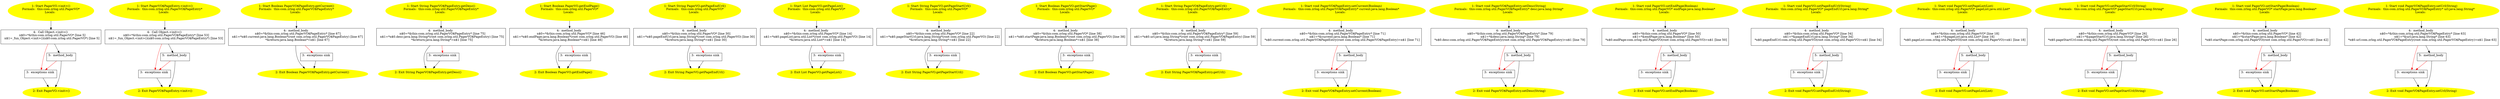 /* @generated */
digraph cfg {
"com.zrlog.util.PagerVO.<init>().a5c29f5c43faf87dc1283776d3204567_1" [label="1: Start PagerVO.<init>()\nFormals:  this:com.zrlog.util.PagerVO*\nLocals:  \n  " color=yellow style=filled]
	

	 "com.zrlog.util.PagerVO.<init>().a5c29f5c43faf87dc1283776d3204567_1" -> "com.zrlog.util.PagerVO.<init>().a5c29f5c43faf87dc1283776d3204567_4" ;
"com.zrlog.util.PagerVO.<init>().a5c29f5c43faf87dc1283776d3204567_2" [label="2: Exit PagerVO.<init>() \n  " color=yellow style=filled]
	

"com.zrlog.util.PagerVO.<init>().a5c29f5c43faf87dc1283776d3204567_3" [label="3:  exceptions sink \n  " shape="box"]
	

	 "com.zrlog.util.PagerVO.<init>().a5c29f5c43faf87dc1283776d3204567_3" -> "com.zrlog.util.PagerVO.<init>().a5c29f5c43faf87dc1283776d3204567_2" ;
"com.zrlog.util.PagerVO.<init>().a5c29f5c43faf87dc1283776d3204567_4" [label="4:  Call Object.<init>() \n   n$0=*&this:com.zrlog.util.PagerVO* [line 5]\n  n$1=_fun_Object.<init>()(n$0:com.zrlog.util.PagerVO*) [line 5]\n " shape="box"]
	

	 "com.zrlog.util.PagerVO.<init>().a5c29f5c43faf87dc1283776d3204567_4" -> "com.zrlog.util.PagerVO.<init>().a5c29f5c43faf87dc1283776d3204567_5" ;
	 "com.zrlog.util.PagerVO.<init>().a5c29f5c43faf87dc1283776d3204567_4" -> "com.zrlog.util.PagerVO.<init>().a5c29f5c43faf87dc1283776d3204567_3" [color="red" ];
"com.zrlog.util.PagerVO.<init>().a5c29f5c43faf87dc1283776d3204567_5" [label="5:  method_body \n  " shape="box"]
	

	 "com.zrlog.util.PagerVO.<init>().a5c29f5c43faf87dc1283776d3204567_5" -> "com.zrlog.util.PagerVO.<init>().a5c29f5c43faf87dc1283776d3204567_2" ;
	 "com.zrlog.util.PagerVO.<init>().a5c29f5c43faf87dc1283776d3204567_5" -> "com.zrlog.util.PagerVO.<init>().a5c29f5c43faf87dc1283776d3204567_3" [color="red" ];
"com.zrlog.util.PagerVO$PageEntry.<init>().ac39d14a92d7ac3220e90eb571615c7a_1" [label="1: Start PagerVO$PageEntry.<init>()\nFormals:  this:com.zrlog.util.PagerVO$PageEntry*\nLocals:  \n  " color=yellow style=filled]
	

	 "com.zrlog.util.PagerVO$PageEntry.<init>().ac39d14a92d7ac3220e90eb571615c7a_1" -> "com.zrlog.util.PagerVO$PageEntry.<init>().ac39d14a92d7ac3220e90eb571615c7a_4" ;
"com.zrlog.util.PagerVO$PageEntry.<init>().ac39d14a92d7ac3220e90eb571615c7a_2" [label="2: Exit PagerVO$PageEntry.<init>() \n  " color=yellow style=filled]
	

"com.zrlog.util.PagerVO$PageEntry.<init>().ac39d14a92d7ac3220e90eb571615c7a_3" [label="3:  exceptions sink \n  " shape="box"]
	

	 "com.zrlog.util.PagerVO$PageEntry.<init>().ac39d14a92d7ac3220e90eb571615c7a_3" -> "com.zrlog.util.PagerVO$PageEntry.<init>().ac39d14a92d7ac3220e90eb571615c7a_2" ;
"com.zrlog.util.PagerVO$PageEntry.<init>().ac39d14a92d7ac3220e90eb571615c7a_4" [label="4:  Call Object.<init>() \n   n$0=*&this:com.zrlog.util.PagerVO$PageEntry* [line 53]\n  n$1=_fun_Object.<init>()(n$0:com.zrlog.util.PagerVO$PageEntry*) [line 53]\n " shape="box"]
	

	 "com.zrlog.util.PagerVO$PageEntry.<init>().ac39d14a92d7ac3220e90eb571615c7a_4" -> "com.zrlog.util.PagerVO$PageEntry.<init>().ac39d14a92d7ac3220e90eb571615c7a_5" ;
	 "com.zrlog.util.PagerVO$PageEntry.<init>().ac39d14a92d7ac3220e90eb571615c7a_4" -> "com.zrlog.util.PagerVO$PageEntry.<init>().ac39d14a92d7ac3220e90eb571615c7a_3" [color="red" ];
"com.zrlog.util.PagerVO$PageEntry.<init>().ac39d14a92d7ac3220e90eb571615c7a_5" [label="5:  method_body \n  " shape="box"]
	

	 "com.zrlog.util.PagerVO$PageEntry.<init>().ac39d14a92d7ac3220e90eb571615c7a_5" -> "com.zrlog.util.PagerVO$PageEntry.<init>().ac39d14a92d7ac3220e90eb571615c7a_2" ;
	 "com.zrlog.util.PagerVO$PageEntry.<init>().ac39d14a92d7ac3220e90eb571615c7a_5" -> "com.zrlog.util.PagerVO$PageEntry.<init>().ac39d14a92d7ac3220e90eb571615c7a_3" [color="red" ];
"com.zrlog.util.PagerVO$PageEntry.getCurrent():java.lang.Boolean.2b77e7b3e3fe88ad4a36a9076c296921_1" [label="1: Start Boolean PagerVO$PageEntry.getCurrent()\nFormals:  this:com.zrlog.util.PagerVO$PageEntry*\nLocals:  \n  " color=yellow style=filled]
	

	 "com.zrlog.util.PagerVO$PageEntry.getCurrent():java.lang.Boolean.2b77e7b3e3fe88ad4a36a9076c296921_1" -> "com.zrlog.util.PagerVO$PageEntry.getCurrent():java.lang.Boolean.2b77e7b3e3fe88ad4a36a9076c296921_4" ;
"com.zrlog.util.PagerVO$PageEntry.getCurrent():java.lang.Boolean.2b77e7b3e3fe88ad4a36a9076c296921_2" [label="2: Exit Boolean PagerVO$PageEntry.getCurrent() \n  " color=yellow style=filled]
	

"com.zrlog.util.PagerVO$PageEntry.getCurrent():java.lang.Boolean.2b77e7b3e3fe88ad4a36a9076c296921_3" [label="3:  exceptions sink \n  " shape="box"]
	

	 "com.zrlog.util.PagerVO$PageEntry.getCurrent():java.lang.Boolean.2b77e7b3e3fe88ad4a36a9076c296921_3" -> "com.zrlog.util.PagerVO$PageEntry.getCurrent():java.lang.Boolean.2b77e7b3e3fe88ad4a36a9076c296921_2" ;
"com.zrlog.util.PagerVO$PageEntry.getCurrent():java.lang.Boolean.2b77e7b3e3fe88ad4a36a9076c296921_4" [label="4:  method_body \n   n$0=*&this:com.zrlog.util.PagerVO$PageEntry* [line 67]\n  n$1=*n$0.current:java.lang.Boolean*(root com.zrlog.util.PagerVO$PageEntry) [line 67]\n  *&return:java.lang.Boolean*=n$1 [line 67]\n " shape="box"]
	

	 "com.zrlog.util.PagerVO$PageEntry.getCurrent():java.lang.Boolean.2b77e7b3e3fe88ad4a36a9076c296921_4" -> "com.zrlog.util.PagerVO$PageEntry.getCurrent():java.lang.Boolean.2b77e7b3e3fe88ad4a36a9076c296921_2" ;
	 "com.zrlog.util.PagerVO$PageEntry.getCurrent():java.lang.Boolean.2b77e7b3e3fe88ad4a36a9076c296921_4" -> "com.zrlog.util.PagerVO$PageEntry.getCurrent():java.lang.Boolean.2b77e7b3e3fe88ad4a36a9076c296921_3" [color="red" ];
"com.zrlog.util.PagerVO$PageEntry.getDesc():java.lang.String.558517bfb9726a93fbe35c1c4c51839c_1" [label="1: Start String PagerVO$PageEntry.getDesc()\nFormals:  this:com.zrlog.util.PagerVO$PageEntry*\nLocals:  \n  " color=yellow style=filled]
	

	 "com.zrlog.util.PagerVO$PageEntry.getDesc():java.lang.String.558517bfb9726a93fbe35c1c4c51839c_1" -> "com.zrlog.util.PagerVO$PageEntry.getDesc():java.lang.String.558517bfb9726a93fbe35c1c4c51839c_4" ;
"com.zrlog.util.PagerVO$PageEntry.getDesc():java.lang.String.558517bfb9726a93fbe35c1c4c51839c_2" [label="2: Exit String PagerVO$PageEntry.getDesc() \n  " color=yellow style=filled]
	

"com.zrlog.util.PagerVO$PageEntry.getDesc():java.lang.String.558517bfb9726a93fbe35c1c4c51839c_3" [label="3:  exceptions sink \n  " shape="box"]
	

	 "com.zrlog.util.PagerVO$PageEntry.getDesc():java.lang.String.558517bfb9726a93fbe35c1c4c51839c_3" -> "com.zrlog.util.PagerVO$PageEntry.getDesc():java.lang.String.558517bfb9726a93fbe35c1c4c51839c_2" ;
"com.zrlog.util.PagerVO$PageEntry.getDesc():java.lang.String.558517bfb9726a93fbe35c1c4c51839c_4" [label="4:  method_body \n   n$0=*&this:com.zrlog.util.PagerVO$PageEntry* [line 75]\n  n$1=*n$0.desc:java.lang.String*(root com.zrlog.util.PagerVO$PageEntry) [line 75]\n  *&return:java.lang.String*=n$1 [line 75]\n " shape="box"]
	

	 "com.zrlog.util.PagerVO$PageEntry.getDesc():java.lang.String.558517bfb9726a93fbe35c1c4c51839c_4" -> "com.zrlog.util.PagerVO$PageEntry.getDesc():java.lang.String.558517bfb9726a93fbe35c1c4c51839c_2" ;
	 "com.zrlog.util.PagerVO$PageEntry.getDesc():java.lang.String.558517bfb9726a93fbe35c1c4c51839c_4" -> "com.zrlog.util.PagerVO$PageEntry.getDesc():java.lang.String.558517bfb9726a93fbe35c1c4c51839c_3" [color="red" ];
"com.zrlog.util.PagerVO.getEndPage():java.lang.Boolean.4f6e233ae2c9183245e3da599d0ca87f_1" [label="1: Start Boolean PagerVO.getEndPage()\nFormals:  this:com.zrlog.util.PagerVO*\nLocals:  \n  " color=yellow style=filled]
	

	 "com.zrlog.util.PagerVO.getEndPage():java.lang.Boolean.4f6e233ae2c9183245e3da599d0ca87f_1" -> "com.zrlog.util.PagerVO.getEndPage():java.lang.Boolean.4f6e233ae2c9183245e3da599d0ca87f_4" ;
"com.zrlog.util.PagerVO.getEndPage():java.lang.Boolean.4f6e233ae2c9183245e3da599d0ca87f_2" [label="2: Exit Boolean PagerVO.getEndPage() \n  " color=yellow style=filled]
	

"com.zrlog.util.PagerVO.getEndPage():java.lang.Boolean.4f6e233ae2c9183245e3da599d0ca87f_3" [label="3:  exceptions sink \n  " shape="box"]
	

	 "com.zrlog.util.PagerVO.getEndPage():java.lang.Boolean.4f6e233ae2c9183245e3da599d0ca87f_3" -> "com.zrlog.util.PagerVO.getEndPage():java.lang.Boolean.4f6e233ae2c9183245e3da599d0ca87f_2" ;
"com.zrlog.util.PagerVO.getEndPage():java.lang.Boolean.4f6e233ae2c9183245e3da599d0ca87f_4" [label="4:  method_body \n   n$0=*&this:com.zrlog.util.PagerVO* [line 46]\n  n$1=*n$0.endPage:java.lang.Boolean*(root com.zrlog.util.PagerVO) [line 46]\n  *&return:java.lang.Boolean*=n$1 [line 46]\n " shape="box"]
	

	 "com.zrlog.util.PagerVO.getEndPage():java.lang.Boolean.4f6e233ae2c9183245e3da599d0ca87f_4" -> "com.zrlog.util.PagerVO.getEndPage():java.lang.Boolean.4f6e233ae2c9183245e3da599d0ca87f_2" ;
	 "com.zrlog.util.PagerVO.getEndPage():java.lang.Boolean.4f6e233ae2c9183245e3da599d0ca87f_4" -> "com.zrlog.util.PagerVO.getEndPage():java.lang.Boolean.4f6e233ae2c9183245e3da599d0ca87f_3" [color="red" ];
"com.zrlog.util.PagerVO.getPageEndUrl():java.lang.String.ffaa117483a6d17298a796936d46b8d8_1" [label="1: Start String PagerVO.getPageEndUrl()\nFormals:  this:com.zrlog.util.PagerVO*\nLocals:  \n  " color=yellow style=filled]
	

	 "com.zrlog.util.PagerVO.getPageEndUrl():java.lang.String.ffaa117483a6d17298a796936d46b8d8_1" -> "com.zrlog.util.PagerVO.getPageEndUrl():java.lang.String.ffaa117483a6d17298a796936d46b8d8_4" ;
"com.zrlog.util.PagerVO.getPageEndUrl():java.lang.String.ffaa117483a6d17298a796936d46b8d8_2" [label="2: Exit String PagerVO.getPageEndUrl() \n  " color=yellow style=filled]
	

"com.zrlog.util.PagerVO.getPageEndUrl():java.lang.String.ffaa117483a6d17298a796936d46b8d8_3" [label="3:  exceptions sink \n  " shape="box"]
	

	 "com.zrlog.util.PagerVO.getPageEndUrl():java.lang.String.ffaa117483a6d17298a796936d46b8d8_3" -> "com.zrlog.util.PagerVO.getPageEndUrl():java.lang.String.ffaa117483a6d17298a796936d46b8d8_2" ;
"com.zrlog.util.PagerVO.getPageEndUrl():java.lang.String.ffaa117483a6d17298a796936d46b8d8_4" [label="4:  method_body \n   n$0=*&this:com.zrlog.util.PagerVO* [line 30]\n  n$1=*n$0.pageEndUrl:java.lang.String*(root com.zrlog.util.PagerVO) [line 30]\n  *&return:java.lang.String*=n$1 [line 30]\n " shape="box"]
	

	 "com.zrlog.util.PagerVO.getPageEndUrl():java.lang.String.ffaa117483a6d17298a796936d46b8d8_4" -> "com.zrlog.util.PagerVO.getPageEndUrl():java.lang.String.ffaa117483a6d17298a796936d46b8d8_2" ;
	 "com.zrlog.util.PagerVO.getPageEndUrl():java.lang.String.ffaa117483a6d17298a796936d46b8d8_4" -> "com.zrlog.util.PagerVO.getPageEndUrl():java.lang.String.ffaa117483a6d17298a796936d46b8d8_3" [color="red" ];
"com.zrlog.util.PagerVO.getPageList():java.util.List.543656a41a7828474d39402a666d5d61_1" [label="1: Start List PagerVO.getPageList()\nFormals:  this:com.zrlog.util.PagerVO*\nLocals:  \n  " color=yellow style=filled]
	

	 "com.zrlog.util.PagerVO.getPageList():java.util.List.543656a41a7828474d39402a666d5d61_1" -> "com.zrlog.util.PagerVO.getPageList():java.util.List.543656a41a7828474d39402a666d5d61_4" ;
"com.zrlog.util.PagerVO.getPageList():java.util.List.543656a41a7828474d39402a666d5d61_2" [label="2: Exit List PagerVO.getPageList() \n  " color=yellow style=filled]
	

"com.zrlog.util.PagerVO.getPageList():java.util.List.543656a41a7828474d39402a666d5d61_3" [label="3:  exceptions sink \n  " shape="box"]
	

	 "com.zrlog.util.PagerVO.getPageList():java.util.List.543656a41a7828474d39402a666d5d61_3" -> "com.zrlog.util.PagerVO.getPageList():java.util.List.543656a41a7828474d39402a666d5d61_2" ;
"com.zrlog.util.PagerVO.getPageList():java.util.List.543656a41a7828474d39402a666d5d61_4" [label="4:  method_body \n   n$0=*&this:com.zrlog.util.PagerVO* [line 14]\n  n$1=*n$0.pageList:java.util.List*(root com.zrlog.util.PagerVO) [line 14]\n  *&return:java.util.List*=n$1 [line 14]\n " shape="box"]
	

	 "com.zrlog.util.PagerVO.getPageList():java.util.List.543656a41a7828474d39402a666d5d61_4" -> "com.zrlog.util.PagerVO.getPageList():java.util.List.543656a41a7828474d39402a666d5d61_2" ;
	 "com.zrlog.util.PagerVO.getPageList():java.util.List.543656a41a7828474d39402a666d5d61_4" -> "com.zrlog.util.PagerVO.getPageList():java.util.List.543656a41a7828474d39402a666d5d61_3" [color="red" ];
"com.zrlog.util.PagerVO.getPageStartUrl():java.lang.String.ac6baa12eeff784e7cd1ff576f472483_1" [label="1: Start String PagerVO.getPageStartUrl()\nFormals:  this:com.zrlog.util.PagerVO*\nLocals:  \n  " color=yellow style=filled]
	

	 "com.zrlog.util.PagerVO.getPageStartUrl():java.lang.String.ac6baa12eeff784e7cd1ff576f472483_1" -> "com.zrlog.util.PagerVO.getPageStartUrl():java.lang.String.ac6baa12eeff784e7cd1ff576f472483_4" ;
"com.zrlog.util.PagerVO.getPageStartUrl():java.lang.String.ac6baa12eeff784e7cd1ff576f472483_2" [label="2: Exit String PagerVO.getPageStartUrl() \n  " color=yellow style=filled]
	

"com.zrlog.util.PagerVO.getPageStartUrl():java.lang.String.ac6baa12eeff784e7cd1ff576f472483_3" [label="3:  exceptions sink \n  " shape="box"]
	

	 "com.zrlog.util.PagerVO.getPageStartUrl():java.lang.String.ac6baa12eeff784e7cd1ff576f472483_3" -> "com.zrlog.util.PagerVO.getPageStartUrl():java.lang.String.ac6baa12eeff784e7cd1ff576f472483_2" ;
"com.zrlog.util.PagerVO.getPageStartUrl():java.lang.String.ac6baa12eeff784e7cd1ff576f472483_4" [label="4:  method_body \n   n$0=*&this:com.zrlog.util.PagerVO* [line 22]\n  n$1=*n$0.pageStartUrl:java.lang.String*(root com.zrlog.util.PagerVO) [line 22]\n  *&return:java.lang.String*=n$1 [line 22]\n " shape="box"]
	

	 "com.zrlog.util.PagerVO.getPageStartUrl():java.lang.String.ac6baa12eeff784e7cd1ff576f472483_4" -> "com.zrlog.util.PagerVO.getPageStartUrl():java.lang.String.ac6baa12eeff784e7cd1ff576f472483_2" ;
	 "com.zrlog.util.PagerVO.getPageStartUrl():java.lang.String.ac6baa12eeff784e7cd1ff576f472483_4" -> "com.zrlog.util.PagerVO.getPageStartUrl():java.lang.String.ac6baa12eeff784e7cd1ff576f472483_3" [color="red" ];
"com.zrlog.util.PagerVO.getStartPage():java.lang.Boolean.8a276cbbee3532a2495a9ac5c9142902_1" [label="1: Start Boolean PagerVO.getStartPage()\nFormals:  this:com.zrlog.util.PagerVO*\nLocals:  \n  " color=yellow style=filled]
	

	 "com.zrlog.util.PagerVO.getStartPage():java.lang.Boolean.8a276cbbee3532a2495a9ac5c9142902_1" -> "com.zrlog.util.PagerVO.getStartPage():java.lang.Boolean.8a276cbbee3532a2495a9ac5c9142902_4" ;
"com.zrlog.util.PagerVO.getStartPage():java.lang.Boolean.8a276cbbee3532a2495a9ac5c9142902_2" [label="2: Exit Boolean PagerVO.getStartPage() \n  " color=yellow style=filled]
	

"com.zrlog.util.PagerVO.getStartPage():java.lang.Boolean.8a276cbbee3532a2495a9ac5c9142902_3" [label="3:  exceptions sink \n  " shape="box"]
	

	 "com.zrlog.util.PagerVO.getStartPage():java.lang.Boolean.8a276cbbee3532a2495a9ac5c9142902_3" -> "com.zrlog.util.PagerVO.getStartPage():java.lang.Boolean.8a276cbbee3532a2495a9ac5c9142902_2" ;
"com.zrlog.util.PagerVO.getStartPage():java.lang.Boolean.8a276cbbee3532a2495a9ac5c9142902_4" [label="4:  method_body \n   n$0=*&this:com.zrlog.util.PagerVO* [line 38]\n  n$1=*n$0.startPage:java.lang.Boolean*(root com.zrlog.util.PagerVO) [line 38]\n  *&return:java.lang.Boolean*=n$1 [line 38]\n " shape="box"]
	

	 "com.zrlog.util.PagerVO.getStartPage():java.lang.Boolean.8a276cbbee3532a2495a9ac5c9142902_4" -> "com.zrlog.util.PagerVO.getStartPage():java.lang.Boolean.8a276cbbee3532a2495a9ac5c9142902_2" ;
	 "com.zrlog.util.PagerVO.getStartPage():java.lang.Boolean.8a276cbbee3532a2495a9ac5c9142902_4" -> "com.zrlog.util.PagerVO.getStartPage():java.lang.Boolean.8a276cbbee3532a2495a9ac5c9142902_3" [color="red" ];
"com.zrlog.util.PagerVO$PageEntry.getUrl():java.lang.String.61c616063196e0efae1a31e32baba9e5_1" [label="1: Start String PagerVO$PageEntry.getUrl()\nFormals:  this:com.zrlog.util.PagerVO$PageEntry*\nLocals:  \n  " color=yellow style=filled]
	

	 "com.zrlog.util.PagerVO$PageEntry.getUrl():java.lang.String.61c616063196e0efae1a31e32baba9e5_1" -> "com.zrlog.util.PagerVO$PageEntry.getUrl():java.lang.String.61c616063196e0efae1a31e32baba9e5_4" ;
"com.zrlog.util.PagerVO$PageEntry.getUrl():java.lang.String.61c616063196e0efae1a31e32baba9e5_2" [label="2: Exit String PagerVO$PageEntry.getUrl() \n  " color=yellow style=filled]
	

"com.zrlog.util.PagerVO$PageEntry.getUrl():java.lang.String.61c616063196e0efae1a31e32baba9e5_3" [label="3:  exceptions sink \n  " shape="box"]
	

	 "com.zrlog.util.PagerVO$PageEntry.getUrl():java.lang.String.61c616063196e0efae1a31e32baba9e5_3" -> "com.zrlog.util.PagerVO$PageEntry.getUrl():java.lang.String.61c616063196e0efae1a31e32baba9e5_2" ;
"com.zrlog.util.PagerVO$PageEntry.getUrl():java.lang.String.61c616063196e0efae1a31e32baba9e5_4" [label="4:  method_body \n   n$0=*&this:com.zrlog.util.PagerVO$PageEntry* [line 59]\n  n$1=*n$0.url:java.lang.String*(root com.zrlog.util.PagerVO$PageEntry) [line 59]\n  *&return:java.lang.String*=n$1 [line 59]\n " shape="box"]
	

	 "com.zrlog.util.PagerVO$PageEntry.getUrl():java.lang.String.61c616063196e0efae1a31e32baba9e5_4" -> "com.zrlog.util.PagerVO$PageEntry.getUrl():java.lang.String.61c616063196e0efae1a31e32baba9e5_2" ;
	 "com.zrlog.util.PagerVO$PageEntry.getUrl():java.lang.String.61c616063196e0efae1a31e32baba9e5_4" -> "com.zrlog.util.PagerVO$PageEntry.getUrl():java.lang.String.61c616063196e0efae1a31e32baba9e5_3" [color="red" ];
"com.zrlog.util.PagerVO$PageEntry.setCurrent(java.lang.Boolean):void.5b24576019fd2e16a389d412a42c95d8_1" [label="1: Start void PagerVO$PageEntry.setCurrent(Boolean)\nFormals:  this:com.zrlog.util.PagerVO$PageEntry* current:java.lang.Boolean*\nLocals:  \n  " color=yellow style=filled]
	

	 "com.zrlog.util.PagerVO$PageEntry.setCurrent(java.lang.Boolean):void.5b24576019fd2e16a389d412a42c95d8_1" -> "com.zrlog.util.PagerVO$PageEntry.setCurrent(java.lang.Boolean):void.5b24576019fd2e16a389d412a42c95d8_4" ;
"com.zrlog.util.PagerVO$PageEntry.setCurrent(java.lang.Boolean):void.5b24576019fd2e16a389d412a42c95d8_2" [label="2: Exit void PagerVO$PageEntry.setCurrent(Boolean) \n  " color=yellow style=filled]
	

"com.zrlog.util.PagerVO$PageEntry.setCurrent(java.lang.Boolean):void.5b24576019fd2e16a389d412a42c95d8_3" [label="3:  exceptions sink \n  " shape="box"]
	

	 "com.zrlog.util.PagerVO$PageEntry.setCurrent(java.lang.Boolean):void.5b24576019fd2e16a389d412a42c95d8_3" -> "com.zrlog.util.PagerVO$PageEntry.setCurrent(java.lang.Boolean):void.5b24576019fd2e16a389d412a42c95d8_2" ;
"com.zrlog.util.PagerVO$PageEntry.setCurrent(java.lang.Boolean):void.5b24576019fd2e16a389d412a42c95d8_4" [label="4:  method_body \n   n$0=*&this:com.zrlog.util.PagerVO$PageEntry* [line 71]\n  n$1=*&current:java.lang.Boolean* [line 71]\n  *n$0.current:com.zrlog.util.PagerVO$PageEntry(root com.zrlog.util.PagerVO$PageEntry)=n$1 [line 71]\n " shape="box"]
	

	 "com.zrlog.util.PagerVO$PageEntry.setCurrent(java.lang.Boolean):void.5b24576019fd2e16a389d412a42c95d8_4" -> "com.zrlog.util.PagerVO$PageEntry.setCurrent(java.lang.Boolean):void.5b24576019fd2e16a389d412a42c95d8_5" ;
	 "com.zrlog.util.PagerVO$PageEntry.setCurrent(java.lang.Boolean):void.5b24576019fd2e16a389d412a42c95d8_4" -> "com.zrlog.util.PagerVO$PageEntry.setCurrent(java.lang.Boolean):void.5b24576019fd2e16a389d412a42c95d8_3" [color="red" ];
"com.zrlog.util.PagerVO$PageEntry.setCurrent(java.lang.Boolean):void.5b24576019fd2e16a389d412a42c95d8_5" [label="5:  method_body \n  " shape="box"]
	

	 "com.zrlog.util.PagerVO$PageEntry.setCurrent(java.lang.Boolean):void.5b24576019fd2e16a389d412a42c95d8_5" -> "com.zrlog.util.PagerVO$PageEntry.setCurrent(java.lang.Boolean):void.5b24576019fd2e16a389d412a42c95d8_2" ;
	 "com.zrlog.util.PagerVO$PageEntry.setCurrent(java.lang.Boolean):void.5b24576019fd2e16a389d412a42c95d8_5" -> "com.zrlog.util.PagerVO$PageEntry.setCurrent(java.lang.Boolean):void.5b24576019fd2e16a389d412a42c95d8_3" [color="red" ];
"com.zrlog.util.PagerVO$PageEntry.setDesc(java.lang.String):void.6d287c57832f576f1071a05b48cec2ae_1" [label="1: Start void PagerVO$PageEntry.setDesc(String)\nFormals:  this:com.zrlog.util.PagerVO$PageEntry* desc:java.lang.String*\nLocals:  \n  " color=yellow style=filled]
	

	 "com.zrlog.util.PagerVO$PageEntry.setDesc(java.lang.String):void.6d287c57832f576f1071a05b48cec2ae_1" -> "com.zrlog.util.PagerVO$PageEntry.setDesc(java.lang.String):void.6d287c57832f576f1071a05b48cec2ae_4" ;
"com.zrlog.util.PagerVO$PageEntry.setDesc(java.lang.String):void.6d287c57832f576f1071a05b48cec2ae_2" [label="2: Exit void PagerVO$PageEntry.setDesc(String) \n  " color=yellow style=filled]
	

"com.zrlog.util.PagerVO$PageEntry.setDesc(java.lang.String):void.6d287c57832f576f1071a05b48cec2ae_3" [label="3:  exceptions sink \n  " shape="box"]
	

	 "com.zrlog.util.PagerVO$PageEntry.setDesc(java.lang.String):void.6d287c57832f576f1071a05b48cec2ae_3" -> "com.zrlog.util.PagerVO$PageEntry.setDesc(java.lang.String):void.6d287c57832f576f1071a05b48cec2ae_2" ;
"com.zrlog.util.PagerVO$PageEntry.setDesc(java.lang.String):void.6d287c57832f576f1071a05b48cec2ae_4" [label="4:  method_body \n   n$0=*&this:com.zrlog.util.PagerVO$PageEntry* [line 79]\n  n$1=*&desc:java.lang.String* [line 79]\n  *n$0.desc:com.zrlog.util.PagerVO$PageEntry(root com.zrlog.util.PagerVO$PageEntry)=n$1 [line 79]\n " shape="box"]
	

	 "com.zrlog.util.PagerVO$PageEntry.setDesc(java.lang.String):void.6d287c57832f576f1071a05b48cec2ae_4" -> "com.zrlog.util.PagerVO$PageEntry.setDesc(java.lang.String):void.6d287c57832f576f1071a05b48cec2ae_5" ;
	 "com.zrlog.util.PagerVO$PageEntry.setDesc(java.lang.String):void.6d287c57832f576f1071a05b48cec2ae_4" -> "com.zrlog.util.PagerVO$PageEntry.setDesc(java.lang.String):void.6d287c57832f576f1071a05b48cec2ae_3" [color="red" ];
"com.zrlog.util.PagerVO$PageEntry.setDesc(java.lang.String):void.6d287c57832f576f1071a05b48cec2ae_5" [label="5:  method_body \n  " shape="box"]
	

	 "com.zrlog.util.PagerVO$PageEntry.setDesc(java.lang.String):void.6d287c57832f576f1071a05b48cec2ae_5" -> "com.zrlog.util.PagerVO$PageEntry.setDesc(java.lang.String):void.6d287c57832f576f1071a05b48cec2ae_2" ;
	 "com.zrlog.util.PagerVO$PageEntry.setDesc(java.lang.String):void.6d287c57832f576f1071a05b48cec2ae_5" -> "com.zrlog.util.PagerVO$PageEntry.setDesc(java.lang.String):void.6d287c57832f576f1071a05b48cec2ae_3" [color="red" ];
"com.zrlog.util.PagerVO.setEndPage(java.lang.Boolean):void.262cea1abcf0bc6687633aad812d7bb3_1" [label="1: Start void PagerVO.setEndPage(Boolean)\nFormals:  this:com.zrlog.util.PagerVO* endPage:java.lang.Boolean*\nLocals:  \n  " color=yellow style=filled]
	

	 "com.zrlog.util.PagerVO.setEndPage(java.lang.Boolean):void.262cea1abcf0bc6687633aad812d7bb3_1" -> "com.zrlog.util.PagerVO.setEndPage(java.lang.Boolean):void.262cea1abcf0bc6687633aad812d7bb3_4" ;
"com.zrlog.util.PagerVO.setEndPage(java.lang.Boolean):void.262cea1abcf0bc6687633aad812d7bb3_2" [label="2: Exit void PagerVO.setEndPage(Boolean) \n  " color=yellow style=filled]
	

"com.zrlog.util.PagerVO.setEndPage(java.lang.Boolean):void.262cea1abcf0bc6687633aad812d7bb3_3" [label="3:  exceptions sink \n  " shape="box"]
	

	 "com.zrlog.util.PagerVO.setEndPage(java.lang.Boolean):void.262cea1abcf0bc6687633aad812d7bb3_3" -> "com.zrlog.util.PagerVO.setEndPage(java.lang.Boolean):void.262cea1abcf0bc6687633aad812d7bb3_2" ;
"com.zrlog.util.PagerVO.setEndPage(java.lang.Boolean):void.262cea1abcf0bc6687633aad812d7bb3_4" [label="4:  method_body \n   n$0=*&this:com.zrlog.util.PagerVO* [line 50]\n  n$1=*&endPage:java.lang.Boolean* [line 50]\n  *n$0.endPage:com.zrlog.util.PagerVO(root com.zrlog.util.PagerVO)=n$1 [line 50]\n " shape="box"]
	

	 "com.zrlog.util.PagerVO.setEndPage(java.lang.Boolean):void.262cea1abcf0bc6687633aad812d7bb3_4" -> "com.zrlog.util.PagerVO.setEndPage(java.lang.Boolean):void.262cea1abcf0bc6687633aad812d7bb3_5" ;
	 "com.zrlog.util.PagerVO.setEndPage(java.lang.Boolean):void.262cea1abcf0bc6687633aad812d7bb3_4" -> "com.zrlog.util.PagerVO.setEndPage(java.lang.Boolean):void.262cea1abcf0bc6687633aad812d7bb3_3" [color="red" ];
"com.zrlog.util.PagerVO.setEndPage(java.lang.Boolean):void.262cea1abcf0bc6687633aad812d7bb3_5" [label="5:  method_body \n  " shape="box"]
	

	 "com.zrlog.util.PagerVO.setEndPage(java.lang.Boolean):void.262cea1abcf0bc6687633aad812d7bb3_5" -> "com.zrlog.util.PagerVO.setEndPage(java.lang.Boolean):void.262cea1abcf0bc6687633aad812d7bb3_2" ;
	 "com.zrlog.util.PagerVO.setEndPage(java.lang.Boolean):void.262cea1abcf0bc6687633aad812d7bb3_5" -> "com.zrlog.util.PagerVO.setEndPage(java.lang.Boolean):void.262cea1abcf0bc6687633aad812d7bb3_3" [color="red" ];
"com.zrlog.util.PagerVO.setPageEndUrl(java.lang.String):void.bcd3354bb72e6a433719f37e9b6a093a_1" [label="1: Start void PagerVO.setPageEndUrl(String)\nFormals:  this:com.zrlog.util.PagerVO* pageEndUrl:java.lang.String*\nLocals:  \n  " color=yellow style=filled]
	

	 "com.zrlog.util.PagerVO.setPageEndUrl(java.lang.String):void.bcd3354bb72e6a433719f37e9b6a093a_1" -> "com.zrlog.util.PagerVO.setPageEndUrl(java.lang.String):void.bcd3354bb72e6a433719f37e9b6a093a_4" ;
"com.zrlog.util.PagerVO.setPageEndUrl(java.lang.String):void.bcd3354bb72e6a433719f37e9b6a093a_2" [label="2: Exit void PagerVO.setPageEndUrl(String) \n  " color=yellow style=filled]
	

"com.zrlog.util.PagerVO.setPageEndUrl(java.lang.String):void.bcd3354bb72e6a433719f37e9b6a093a_3" [label="3:  exceptions sink \n  " shape="box"]
	

	 "com.zrlog.util.PagerVO.setPageEndUrl(java.lang.String):void.bcd3354bb72e6a433719f37e9b6a093a_3" -> "com.zrlog.util.PagerVO.setPageEndUrl(java.lang.String):void.bcd3354bb72e6a433719f37e9b6a093a_2" ;
"com.zrlog.util.PagerVO.setPageEndUrl(java.lang.String):void.bcd3354bb72e6a433719f37e9b6a093a_4" [label="4:  method_body \n   n$0=*&this:com.zrlog.util.PagerVO* [line 34]\n  n$1=*&pageEndUrl:java.lang.String* [line 34]\n  *n$0.pageEndUrl:com.zrlog.util.PagerVO(root com.zrlog.util.PagerVO)=n$1 [line 34]\n " shape="box"]
	

	 "com.zrlog.util.PagerVO.setPageEndUrl(java.lang.String):void.bcd3354bb72e6a433719f37e9b6a093a_4" -> "com.zrlog.util.PagerVO.setPageEndUrl(java.lang.String):void.bcd3354bb72e6a433719f37e9b6a093a_5" ;
	 "com.zrlog.util.PagerVO.setPageEndUrl(java.lang.String):void.bcd3354bb72e6a433719f37e9b6a093a_4" -> "com.zrlog.util.PagerVO.setPageEndUrl(java.lang.String):void.bcd3354bb72e6a433719f37e9b6a093a_3" [color="red" ];
"com.zrlog.util.PagerVO.setPageEndUrl(java.lang.String):void.bcd3354bb72e6a433719f37e9b6a093a_5" [label="5:  method_body \n  " shape="box"]
	

	 "com.zrlog.util.PagerVO.setPageEndUrl(java.lang.String):void.bcd3354bb72e6a433719f37e9b6a093a_5" -> "com.zrlog.util.PagerVO.setPageEndUrl(java.lang.String):void.bcd3354bb72e6a433719f37e9b6a093a_2" ;
	 "com.zrlog.util.PagerVO.setPageEndUrl(java.lang.String):void.bcd3354bb72e6a433719f37e9b6a093a_5" -> "com.zrlog.util.PagerVO.setPageEndUrl(java.lang.String):void.bcd3354bb72e6a433719f37e9b6a093a_3" [color="red" ];
"com.zrlog.util.PagerVO.setPageList(java.util.List):void.8a42d42d59ca0b437b616eab9d5afbca_1" [label="1: Start void PagerVO.setPageList(List)\nFormals:  this:com.zrlog.util.PagerVO* pageList:java.util.List*\nLocals:  \n  " color=yellow style=filled]
	

	 "com.zrlog.util.PagerVO.setPageList(java.util.List):void.8a42d42d59ca0b437b616eab9d5afbca_1" -> "com.zrlog.util.PagerVO.setPageList(java.util.List):void.8a42d42d59ca0b437b616eab9d5afbca_4" ;
"com.zrlog.util.PagerVO.setPageList(java.util.List):void.8a42d42d59ca0b437b616eab9d5afbca_2" [label="2: Exit void PagerVO.setPageList(List) \n  " color=yellow style=filled]
	

"com.zrlog.util.PagerVO.setPageList(java.util.List):void.8a42d42d59ca0b437b616eab9d5afbca_3" [label="3:  exceptions sink \n  " shape="box"]
	

	 "com.zrlog.util.PagerVO.setPageList(java.util.List):void.8a42d42d59ca0b437b616eab9d5afbca_3" -> "com.zrlog.util.PagerVO.setPageList(java.util.List):void.8a42d42d59ca0b437b616eab9d5afbca_2" ;
"com.zrlog.util.PagerVO.setPageList(java.util.List):void.8a42d42d59ca0b437b616eab9d5afbca_4" [label="4:  method_body \n   n$0=*&this:com.zrlog.util.PagerVO* [line 18]\n  n$1=*&pageList:java.util.List* [line 18]\n  *n$0.pageList:com.zrlog.util.PagerVO(root com.zrlog.util.PagerVO)=n$1 [line 18]\n " shape="box"]
	

	 "com.zrlog.util.PagerVO.setPageList(java.util.List):void.8a42d42d59ca0b437b616eab9d5afbca_4" -> "com.zrlog.util.PagerVO.setPageList(java.util.List):void.8a42d42d59ca0b437b616eab9d5afbca_5" ;
	 "com.zrlog.util.PagerVO.setPageList(java.util.List):void.8a42d42d59ca0b437b616eab9d5afbca_4" -> "com.zrlog.util.PagerVO.setPageList(java.util.List):void.8a42d42d59ca0b437b616eab9d5afbca_3" [color="red" ];
"com.zrlog.util.PagerVO.setPageList(java.util.List):void.8a42d42d59ca0b437b616eab9d5afbca_5" [label="5:  method_body \n  " shape="box"]
	

	 "com.zrlog.util.PagerVO.setPageList(java.util.List):void.8a42d42d59ca0b437b616eab9d5afbca_5" -> "com.zrlog.util.PagerVO.setPageList(java.util.List):void.8a42d42d59ca0b437b616eab9d5afbca_2" ;
	 "com.zrlog.util.PagerVO.setPageList(java.util.List):void.8a42d42d59ca0b437b616eab9d5afbca_5" -> "com.zrlog.util.PagerVO.setPageList(java.util.List):void.8a42d42d59ca0b437b616eab9d5afbca_3" [color="red" ];
"com.zrlog.util.PagerVO.setPageStartUrl(java.lang.String):void.edd6e31275e184c3cca75791000d1be4_1" [label="1: Start void PagerVO.setPageStartUrl(String)\nFormals:  this:com.zrlog.util.PagerVO* pageStartUrl:java.lang.String*\nLocals:  \n  " color=yellow style=filled]
	

	 "com.zrlog.util.PagerVO.setPageStartUrl(java.lang.String):void.edd6e31275e184c3cca75791000d1be4_1" -> "com.zrlog.util.PagerVO.setPageStartUrl(java.lang.String):void.edd6e31275e184c3cca75791000d1be4_4" ;
"com.zrlog.util.PagerVO.setPageStartUrl(java.lang.String):void.edd6e31275e184c3cca75791000d1be4_2" [label="2: Exit void PagerVO.setPageStartUrl(String) \n  " color=yellow style=filled]
	

"com.zrlog.util.PagerVO.setPageStartUrl(java.lang.String):void.edd6e31275e184c3cca75791000d1be4_3" [label="3:  exceptions sink \n  " shape="box"]
	

	 "com.zrlog.util.PagerVO.setPageStartUrl(java.lang.String):void.edd6e31275e184c3cca75791000d1be4_3" -> "com.zrlog.util.PagerVO.setPageStartUrl(java.lang.String):void.edd6e31275e184c3cca75791000d1be4_2" ;
"com.zrlog.util.PagerVO.setPageStartUrl(java.lang.String):void.edd6e31275e184c3cca75791000d1be4_4" [label="4:  method_body \n   n$0=*&this:com.zrlog.util.PagerVO* [line 26]\n  n$1=*&pageStartUrl:java.lang.String* [line 26]\n  *n$0.pageStartUrl:com.zrlog.util.PagerVO(root com.zrlog.util.PagerVO)=n$1 [line 26]\n " shape="box"]
	

	 "com.zrlog.util.PagerVO.setPageStartUrl(java.lang.String):void.edd6e31275e184c3cca75791000d1be4_4" -> "com.zrlog.util.PagerVO.setPageStartUrl(java.lang.String):void.edd6e31275e184c3cca75791000d1be4_5" ;
	 "com.zrlog.util.PagerVO.setPageStartUrl(java.lang.String):void.edd6e31275e184c3cca75791000d1be4_4" -> "com.zrlog.util.PagerVO.setPageStartUrl(java.lang.String):void.edd6e31275e184c3cca75791000d1be4_3" [color="red" ];
"com.zrlog.util.PagerVO.setPageStartUrl(java.lang.String):void.edd6e31275e184c3cca75791000d1be4_5" [label="5:  method_body \n  " shape="box"]
	

	 "com.zrlog.util.PagerVO.setPageStartUrl(java.lang.String):void.edd6e31275e184c3cca75791000d1be4_5" -> "com.zrlog.util.PagerVO.setPageStartUrl(java.lang.String):void.edd6e31275e184c3cca75791000d1be4_2" ;
	 "com.zrlog.util.PagerVO.setPageStartUrl(java.lang.String):void.edd6e31275e184c3cca75791000d1be4_5" -> "com.zrlog.util.PagerVO.setPageStartUrl(java.lang.String):void.edd6e31275e184c3cca75791000d1be4_3" [color="red" ];
"com.zrlog.util.PagerVO.setStartPage(java.lang.Boolean):void.961a81631adf93ba48e2be0e07262da4_1" [label="1: Start void PagerVO.setStartPage(Boolean)\nFormals:  this:com.zrlog.util.PagerVO* startPage:java.lang.Boolean*\nLocals:  \n  " color=yellow style=filled]
	

	 "com.zrlog.util.PagerVO.setStartPage(java.lang.Boolean):void.961a81631adf93ba48e2be0e07262da4_1" -> "com.zrlog.util.PagerVO.setStartPage(java.lang.Boolean):void.961a81631adf93ba48e2be0e07262da4_4" ;
"com.zrlog.util.PagerVO.setStartPage(java.lang.Boolean):void.961a81631adf93ba48e2be0e07262da4_2" [label="2: Exit void PagerVO.setStartPage(Boolean) \n  " color=yellow style=filled]
	

"com.zrlog.util.PagerVO.setStartPage(java.lang.Boolean):void.961a81631adf93ba48e2be0e07262da4_3" [label="3:  exceptions sink \n  " shape="box"]
	

	 "com.zrlog.util.PagerVO.setStartPage(java.lang.Boolean):void.961a81631adf93ba48e2be0e07262da4_3" -> "com.zrlog.util.PagerVO.setStartPage(java.lang.Boolean):void.961a81631adf93ba48e2be0e07262da4_2" ;
"com.zrlog.util.PagerVO.setStartPage(java.lang.Boolean):void.961a81631adf93ba48e2be0e07262da4_4" [label="4:  method_body \n   n$0=*&this:com.zrlog.util.PagerVO* [line 42]\n  n$1=*&startPage:java.lang.Boolean* [line 42]\n  *n$0.startPage:com.zrlog.util.PagerVO(root com.zrlog.util.PagerVO)=n$1 [line 42]\n " shape="box"]
	

	 "com.zrlog.util.PagerVO.setStartPage(java.lang.Boolean):void.961a81631adf93ba48e2be0e07262da4_4" -> "com.zrlog.util.PagerVO.setStartPage(java.lang.Boolean):void.961a81631adf93ba48e2be0e07262da4_5" ;
	 "com.zrlog.util.PagerVO.setStartPage(java.lang.Boolean):void.961a81631adf93ba48e2be0e07262da4_4" -> "com.zrlog.util.PagerVO.setStartPage(java.lang.Boolean):void.961a81631adf93ba48e2be0e07262da4_3" [color="red" ];
"com.zrlog.util.PagerVO.setStartPage(java.lang.Boolean):void.961a81631adf93ba48e2be0e07262da4_5" [label="5:  method_body \n  " shape="box"]
	

	 "com.zrlog.util.PagerVO.setStartPage(java.lang.Boolean):void.961a81631adf93ba48e2be0e07262da4_5" -> "com.zrlog.util.PagerVO.setStartPage(java.lang.Boolean):void.961a81631adf93ba48e2be0e07262da4_2" ;
	 "com.zrlog.util.PagerVO.setStartPage(java.lang.Boolean):void.961a81631adf93ba48e2be0e07262da4_5" -> "com.zrlog.util.PagerVO.setStartPage(java.lang.Boolean):void.961a81631adf93ba48e2be0e07262da4_3" [color="red" ];
"com.zrlog.util.PagerVO$PageEntry.setUrl(java.lang.String):void.ab64b7177cc6a7eac5ac68e762f4eb0e_1" [label="1: Start void PagerVO$PageEntry.setUrl(String)\nFormals:  this:com.zrlog.util.PagerVO$PageEntry* url:java.lang.String*\nLocals:  \n  " color=yellow style=filled]
	

	 "com.zrlog.util.PagerVO$PageEntry.setUrl(java.lang.String):void.ab64b7177cc6a7eac5ac68e762f4eb0e_1" -> "com.zrlog.util.PagerVO$PageEntry.setUrl(java.lang.String):void.ab64b7177cc6a7eac5ac68e762f4eb0e_4" ;
"com.zrlog.util.PagerVO$PageEntry.setUrl(java.lang.String):void.ab64b7177cc6a7eac5ac68e762f4eb0e_2" [label="2: Exit void PagerVO$PageEntry.setUrl(String) \n  " color=yellow style=filled]
	

"com.zrlog.util.PagerVO$PageEntry.setUrl(java.lang.String):void.ab64b7177cc6a7eac5ac68e762f4eb0e_3" [label="3:  exceptions sink \n  " shape="box"]
	

	 "com.zrlog.util.PagerVO$PageEntry.setUrl(java.lang.String):void.ab64b7177cc6a7eac5ac68e762f4eb0e_3" -> "com.zrlog.util.PagerVO$PageEntry.setUrl(java.lang.String):void.ab64b7177cc6a7eac5ac68e762f4eb0e_2" ;
"com.zrlog.util.PagerVO$PageEntry.setUrl(java.lang.String):void.ab64b7177cc6a7eac5ac68e762f4eb0e_4" [label="4:  method_body \n   n$0=*&this:com.zrlog.util.PagerVO$PageEntry* [line 63]\n  n$1=*&url:java.lang.String* [line 63]\n  *n$0.url:com.zrlog.util.PagerVO$PageEntry(root com.zrlog.util.PagerVO$PageEntry)=n$1 [line 63]\n " shape="box"]
	

	 "com.zrlog.util.PagerVO$PageEntry.setUrl(java.lang.String):void.ab64b7177cc6a7eac5ac68e762f4eb0e_4" -> "com.zrlog.util.PagerVO$PageEntry.setUrl(java.lang.String):void.ab64b7177cc6a7eac5ac68e762f4eb0e_5" ;
	 "com.zrlog.util.PagerVO$PageEntry.setUrl(java.lang.String):void.ab64b7177cc6a7eac5ac68e762f4eb0e_4" -> "com.zrlog.util.PagerVO$PageEntry.setUrl(java.lang.String):void.ab64b7177cc6a7eac5ac68e762f4eb0e_3" [color="red" ];
"com.zrlog.util.PagerVO$PageEntry.setUrl(java.lang.String):void.ab64b7177cc6a7eac5ac68e762f4eb0e_5" [label="5:  method_body \n  " shape="box"]
	

	 "com.zrlog.util.PagerVO$PageEntry.setUrl(java.lang.String):void.ab64b7177cc6a7eac5ac68e762f4eb0e_5" -> "com.zrlog.util.PagerVO$PageEntry.setUrl(java.lang.String):void.ab64b7177cc6a7eac5ac68e762f4eb0e_2" ;
	 "com.zrlog.util.PagerVO$PageEntry.setUrl(java.lang.String):void.ab64b7177cc6a7eac5ac68e762f4eb0e_5" -> "com.zrlog.util.PagerVO$PageEntry.setUrl(java.lang.String):void.ab64b7177cc6a7eac5ac68e762f4eb0e_3" [color="red" ];
}
